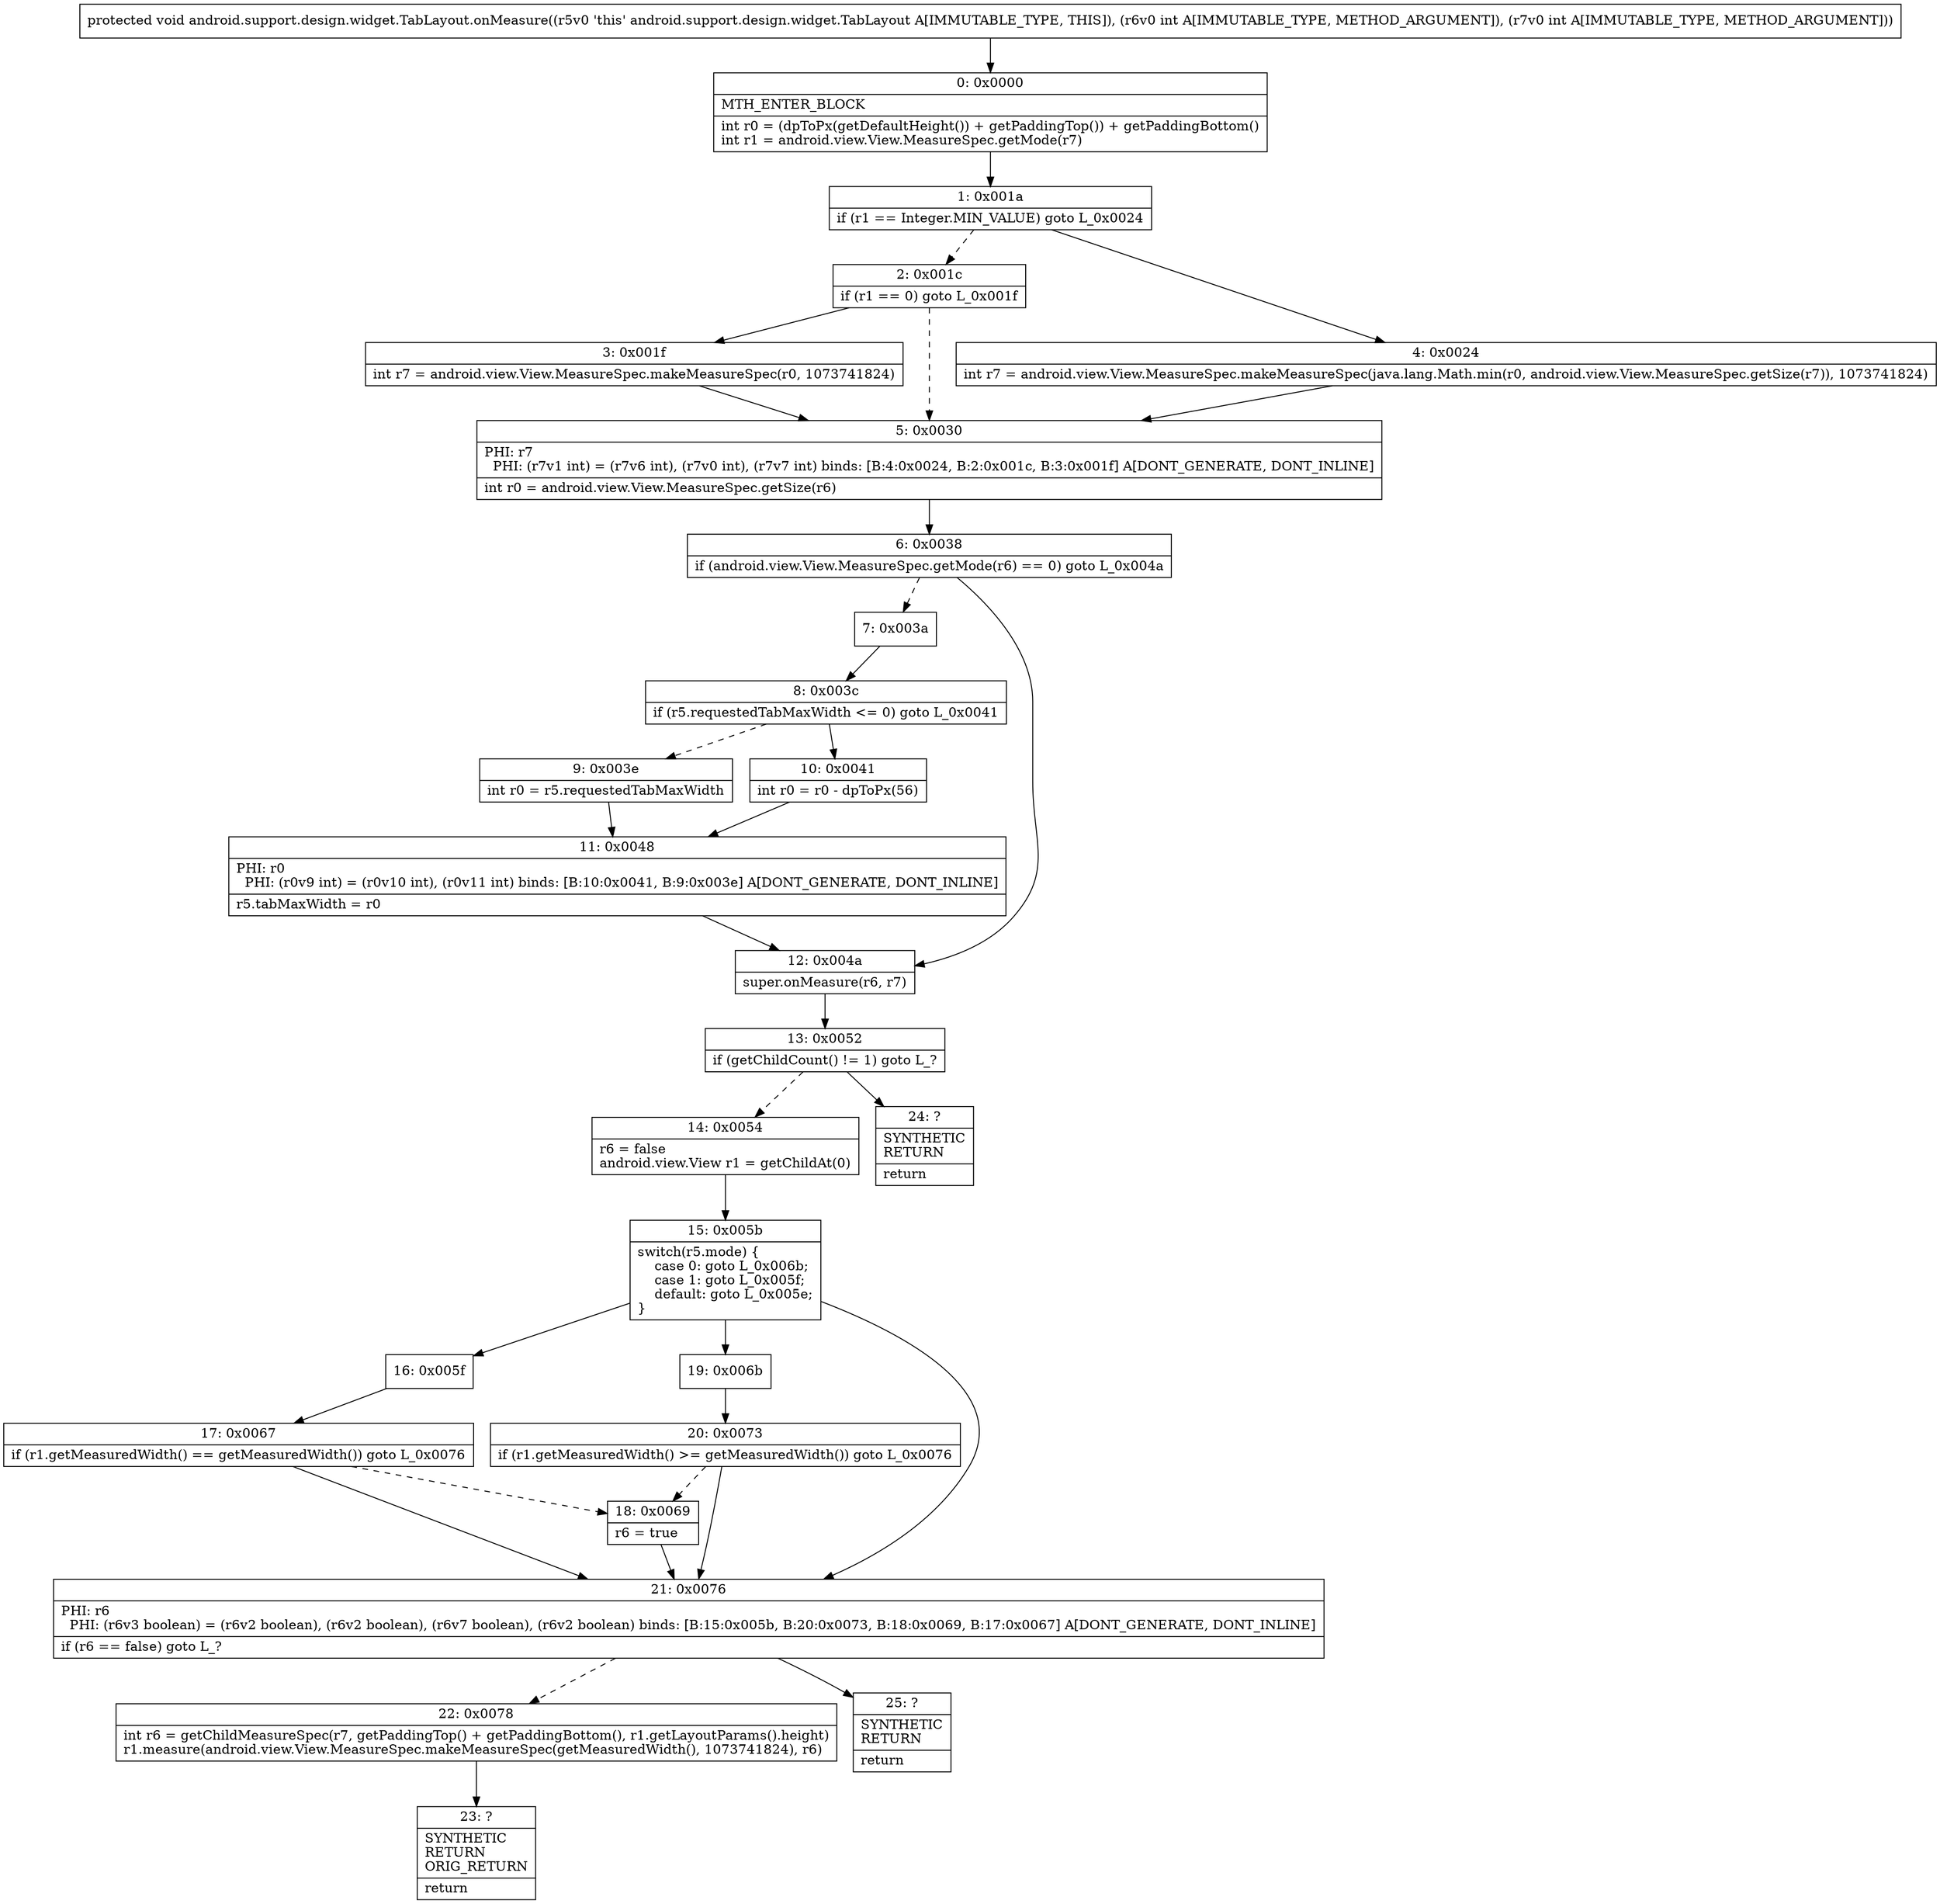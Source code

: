 digraph "CFG forandroid.support.design.widget.TabLayout.onMeasure(II)V" {
Node_0 [shape=record,label="{0\:\ 0x0000|MTH_ENTER_BLOCK\l|int r0 = (dpToPx(getDefaultHeight()) + getPaddingTop()) + getPaddingBottom()\lint r1 = android.view.View.MeasureSpec.getMode(r7)\l}"];
Node_1 [shape=record,label="{1\:\ 0x001a|if (r1 == Integer.MIN_VALUE) goto L_0x0024\l}"];
Node_2 [shape=record,label="{2\:\ 0x001c|if (r1 == 0) goto L_0x001f\l}"];
Node_3 [shape=record,label="{3\:\ 0x001f|int r7 = android.view.View.MeasureSpec.makeMeasureSpec(r0, 1073741824)\l}"];
Node_4 [shape=record,label="{4\:\ 0x0024|int r7 = android.view.View.MeasureSpec.makeMeasureSpec(java.lang.Math.min(r0, android.view.View.MeasureSpec.getSize(r7)), 1073741824)\l}"];
Node_5 [shape=record,label="{5\:\ 0x0030|PHI: r7 \l  PHI: (r7v1 int) = (r7v6 int), (r7v0 int), (r7v7 int) binds: [B:4:0x0024, B:2:0x001c, B:3:0x001f] A[DONT_GENERATE, DONT_INLINE]\l|int r0 = android.view.View.MeasureSpec.getSize(r6)\l}"];
Node_6 [shape=record,label="{6\:\ 0x0038|if (android.view.View.MeasureSpec.getMode(r6) == 0) goto L_0x004a\l}"];
Node_7 [shape=record,label="{7\:\ 0x003a}"];
Node_8 [shape=record,label="{8\:\ 0x003c|if (r5.requestedTabMaxWidth \<= 0) goto L_0x0041\l}"];
Node_9 [shape=record,label="{9\:\ 0x003e|int r0 = r5.requestedTabMaxWidth\l}"];
Node_10 [shape=record,label="{10\:\ 0x0041|int r0 = r0 \- dpToPx(56)\l}"];
Node_11 [shape=record,label="{11\:\ 0x0048|PHI: r0 \l  PHI: (r0v9 int) = (r0v10 int), (r0v11 int) binds: [B:10:0x0041, B:9:0x003e] A[DONT_GENERATE, DONT_INLINE]\l|r5.tabMaxWidth = r0\l}"];
Node_12 [shape=record,label="{12\:\ 0x004a|super.onMeasure(r6, r7)\l}"];
Node_13 [shape=record,label="{13\:\ 0x0052|if (getChildCount() != 1) goto L_?\l}"];
Node_14 [shape=record,label="{14\:\ 0x0054|r6 = false\landroid.view.View r1 = getChildAt(0)\l}"];
Node_15 [shape=record,label="{15\:\ 0x005b|switch(r5.mode) \{\l    case 0: goto L_0x006b;\l    case 1: goto L_0x005f;\l    default: goto L_0x005e;\l\}\l}"];
Node_16 [shape=record,label="{16\:\ 0x005f}"];
Node_17 [shape=record,label="{17\:\ 0x0067|if (r1.getMeasuredWidth() == getMeasuredWidth()) goto L_0x0076\l}"];
Node_18 [shape=record,label="{18\:\ 0x0069|r6 = true\l}"];
Node_19 [shape=record,label="{19\:\ 0x006b}"];
Node_20 [shape=record,label="{20\:\ 0x0073|if (r1.getMeasuredWidth() \>= getMeasuredWidth()) goto L_0x0076\l}"];
Node_21 [shape=record,label="{21\:\ 0x0076|PHI: r6 \l  PHI: (r6v3 boolean) = (r6v2 boolean), (r6v2 boolean), (r6v7 boolean), (r6v2 boolean) binds: [B:15:0x005b, B:20:0x0073, B:18:0x0069, B:17:0x0067] A[DONT_GENERATE, DONT_INLINE]\l|if (r6 == false) goto L_?\l}"];
Node_22 [shape=record,label="{22\:\ 0x0078|int r6 = getChildMeasureSpec(r7, getPaddingTop() + getPaddingBottom(), r1.getLayoutParams().height)\lr1.measure(android.view.View.MeasureSpec.makeMeasureSpec(getMeasuredWidth(), 1073741824), r6)\l}"];
Node_23 [shape=record,label="{23\:\ ?|SYNTHETIC\lRETURN\lORIG_RETURN\l|return\l}"];
Node_24 [shape=record,label="{24\:\ ?|SYNTHETIC\lRETURN\l|return\l}"];
Node_25 [shape=record,label="{25\:\ ?|SYNTHETIC\lRETURN\l|return\l}"];
MethodNode[shape=record,label="{protected void android.support.design.widget.TabLayout.onMeasure((r5v0 'this' android.support.design.widget.TabLayout A[IMMUTABLE_TYPE, THIS]), (r6v0 int A[IMMUTABLE_TYPE, METHOD_ARGUMENT]), (r7v0 int A[IMMUTABLE_TYPE, METHOD_ARGUMENT])) }"];
MethodNode -> Node_0;
Node_0 -> Node_1;
Node_1 -> Node_2[style=dashed];
Node_1 -> Node_4;
Node_2 -> Node_3;
Node_2 -> Node_5[style=dashed];
Node_3 -> Node_5;
Node_4 -> Node_5;
Node_5 -> Node_6;
Node_6 -> Node_7[style=dashed];
Node_6 -> Node_12;
Node_7 -> Node_8;
Node_8 -> Node_9[style=dashed];
Node_8 -> Node_10;
Node_9 -> Node_11;
Node_10 -> Node_11;
Node_11 -> Node_12;
Node_12 -> Node_13;
Node_13 -> Node_14[style=dashed];
Node_13 -> Node_24;
Node_14 -> Node_15;
Node_15 -> Node_16;
Node_15 -> Node_19;
Node_15 -> Node_21;
Node_16 -> Node_17;
Node_17 -> Node_18[style=dashed];
Node_17 -> Node_21;
Node_18 -> Node_21;
Node_19 -> Node_20;
Node_20 -> Node_21;
Node_20 -> Node_18[style=dashed];
Node_21 -> Node_22[style=dashed];
Node_21 -> Node_25;
Node_22 -> Node_23;
}


